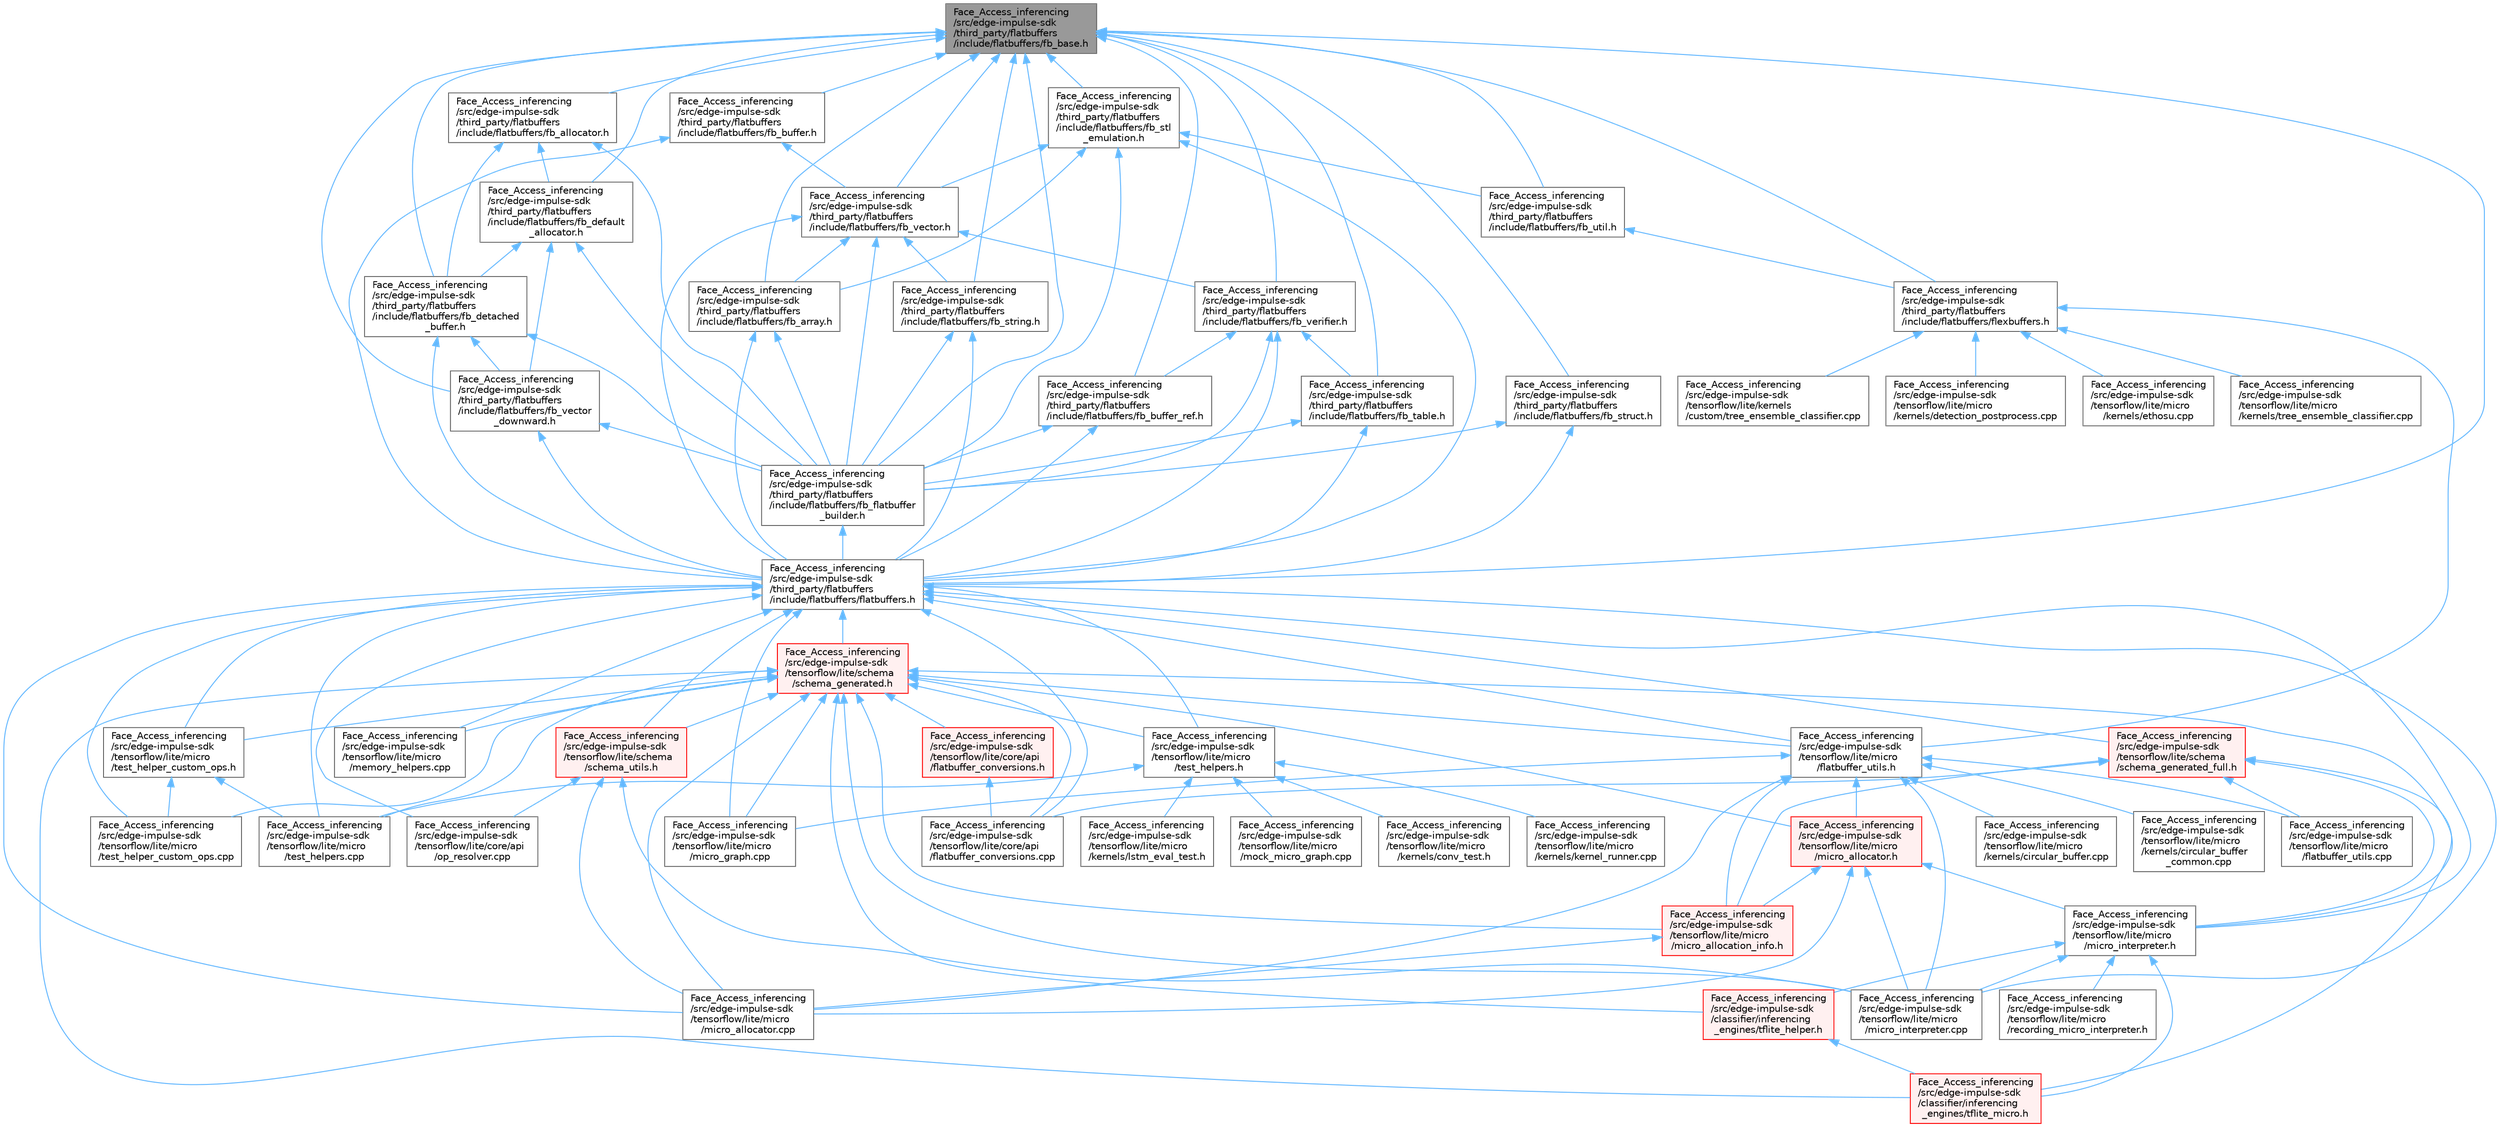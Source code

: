 digraph "Face_Access_inferencing/src/edge-impulse-sdk/third_party/flatbuffers/include/flatbuffers/fb_base.h"
{
 // LATEX_PDF_SIZE
  bgcolor="transparent";
  edge [fontname=Helvetica,fontsize=10,labelfontname=Helvetica,labelfontsize=10];
  node [fontname=Helvetica,fontsize=10,shape=box,height=0.2,width=0.4];
  Node1 [id="Node000001",label="Face_Access_inferencing\l/src/edge-impulse-sdk\l/third_party/flatbuffers\l/include/flatbuffers/fb_base.h",height=0.2,width=0.4,color="gray40", fillcolor="grey60", style="filled", fontcolor="black",tooltip=" "];
  Node1 -> Node2 [id="edge1_Node000001_Node000002",dir="back",color="steelblue1",style="solid",tooltip=" "];
  Node2 [id="Node000002",label="Face_Access_inferencing\l/src/edge-impulse-sdk\l/third_party/flatbuffers\l/include/flatbuffers/fb_allocator.h",height=0.2,width=0.4,color="grey40", fillcolor="white", style="filled",URL="$fb__allocator_8h.html",tooltip=" "];
  Node2 -> Node3 [id="edge2_Node000002_Node000003",dir="back",color="steelblue1",style="solid",tooltip=" "];
  Node3 [id="Node000003",label="Face_Access_inferencing\l/src/edge-impulse-sdk\l/third_party/flatbuffers\l/include/flatbuffers/fb_default\l_allocator.h",height=0.2,width=0.4,color="grey40", fillcolor="white", style="filled",URL="$fb__default__allocator_8h.html",tooltip=" "];
  Node3 -> Node4 [id="edge3_Node000003_Node000004",dir="back",color="steelblue1",style="solid",tooltip=" "];
  Node4 [id="Node000004",label="Face_Access_inferencing\l/src/edge-impulse-sdk\l/third_party/flatbuffers\l/include/flatbuffers/fb_detached\l_buffer.h",height=0.2,width=0.4,color="grey40", fillcolor="white", style="filled",URL="$fb__detached__buffer_8h.html",tooltip=" "];
  Node4 -> Node5 [id="edge4_Node000004_Node000005",dir="back",color="steelblue1",style="solid",tooltip=" "];
  Node5 [id="Node000005",label="Face_Access_inferencing\l/src/edge-impulse-sdk\l/third_party/flatbuffers\l/include/flatbuffers/fb_flatbuffer\l_builder.h",height=0.2,width=0.4,color="grey40", fillcolor="white", style="filled",URL="$fb__flatbuffer__builder_8h.html",tooltip=" "];
  Node5 -> Node6 [id="edge5_Node000005_Node000006",dir="back",color="steelblue1",style="solid",tooltip=" "];
  Node6 [id="Node000006",label="Face_Access_inferencing\l/src/edge-impulse-sdk\l/third_party/flatbuffers\l/include/flatbuffers/flatbuffers.h",height=0.2,width=0.4,color="grey40", fillcolor="white", style="filled",URL="$_face___access__inferencing_2src_2edge-impulse-sdk_2third__party_2flatbuffers_2include_2flatbuffers_2flatbuffers_8h.html",tooltip=" "];
  Node6 -> Node7 [id="edge6_Node000006_Node000007",dir="back",color="steelblue1",style="solid",tooltip=" "];
  Node7 [id="Node000007",label="Face_Access_inferencing\l/src/edge-impulse-sdk\l/tensorflow/lite/core/api\l/flatbuffer_conversions.cpp",height=0.2,width=0.4,color="grey40", fillcolor="white", style="filled",URL="$_face___access__inferencing_2src_2edge-impulse-sdk_2tensorflow_2lite_2core_2api_2flatbuffer__conversions_8cpp.html",tooltip=" "];
  Node6 -> Node8 [id="edge7_Node000006_Node000008",dir="back",color="steelblue1",style="solid",tooltip=" "];
  Node8 [id="Node000008",label="Face_Access_inferencing\l/src/edge-impulse-sdk\l/tensorflow/lite/core/api\l/op_resolver.cpp",height=0.2,width=0.4,color="grey40", fillcolor="white", style="filled",URL="$_face___access__inferencing_2src_2edge-impulse-sdk_2tensorflow_2lite_2core_2api_2op__resolver_8cpp.html",tooltip=" "];
  Node6 -> Node9 [id="edge8_Node000006_Node000009",dir="back",color="steelblue1",style="solid",tooltip=" "];
  Node9 [id="Node000009",label="Face_Access_inferencing\l/src/edge-impulse-sdk\l/tensorflow/lite/micro\l/flatbuffer_utils.h",height=0.2,width=0.4,color="grey40", fillcolor="white", style="filled",URL="$_face___access__inferencing_2src_2edge-impulse-sdk_2tensorflow_2lite_2micro_2flatbuffer__utils_8h.html",tooltip=" "];
  Node9 -> Node10 [id="edge9_Node000009_Node000010",dir="back",color="steelblue1",style="solid",tooltip=" "];
  Node10 [id="Node000010",label="Face_Access_inferencing\l/src/edge-impulse-sdk\l/tensorflow/lite/micro\l/flatbuffer_utils.cpp",height=0.2,width=0.4,color="grey40", fillcolor="white", style="filled",URL="$_face___access__inferencing_2src_2edge-impulse-sdk_2tensorflow_2lite_2micro_2flatbuffer__utils_8cpp.html",tooltip=" "];
  Node9 -> Node11 [id="edge10_Node000009_Node000011",dir="back",color="steelblue1",style="solid",tooltip=" "];
  Node11 [id="Node000011",label="Face_Access_inferencing\l/src/edge-impulse-sdk\l/tensorflow/lite/micro\l/kernels/circular_buffer.cpp",height=0.2,width=0.4,color="grey40", fillcolor="white", style="filled",URL="$_face___access__inferencing_2src_2edge-impulse-sdk_2tensorflow_2lite_2micro_2kernels_2circular__buffer_8cpp.html",tooltip=" "];
  Node9 -> Node12 [id="edge11_Node000009_Node000012",dir="back",color="steelblue1",style="solid",tooltip=" "];
  Node12 [id="Node000012",label="Face_Access_inferencing\l/src/edge-impulse-sdk\l/tensorflow/lite/micro\l/kernels/circular_buffer\l_common.cpp",height=0.2,width=0.4,color="grey40", fillcolor="white", style="filled",URL="$_face___access__inferencing_2src_2edge-impulse-sdk_2tensorflow_2lite_2micro_2kernels_2circular__buffer__common_8cpp.html",tooltip=" "];
  Node9 -> Node13 [id="edge12_Node000009_Node000013",dir="back",color="steelblue1",style="solid",tooltip=" "];
  Node13 [id="Node000013",label="Face_Access_inferencing\l/src/edge-impulse-sdk\l/tensorflow/lite/micro\l/micro_allocation_info.h",height=0.2,width=0.4,color="red", fillcolor="#FFF0F0", style="filled",URL="$_face___access__inferencing_2src_2edge-impulse-sdk_2tensorflow_2lite_2micro_2micro__allocation__info_8h.html",tooltip=" "];
  Node13 -> Node15 [id="edge13_Node000013_Node000015",dir="back",color="steelblue1",style="solid",tooltip=" "];
  Node15 [id="Node000015",label="Face_Access_inferencing\l/src/edge-impulse-sdk\l/tensorflow/lite/micro\l/micro_allocator.cpp",height=0.2,width=0.4,color="grey40", fillcolor="white", style="filled",URL="$_face___access__inferencing_2src_2edge-impulse-sdk_2tensorflow_2lite_2micro_2micro__allocator_8cpp.html",tooltip=" "];
  Node9 -> Node15 [id="edge14_Node000009_Node000015",dir="back",color="steelblue1",style="solid",tooltip=" "];
  Node9 -> Node16 [id="edge15_Node000009_Node000016",dir="back",color="steelblue1",style="solid",tooltip=" "];
  Node16 [id="Node000016",label="Face_Access_inferencing\l/src/edge-impulse-sdk\l/tensorflow/lite/micro\l/micro_allocator.h",height=0.2,width=0.4,color="red", fillcolor="#FFF0F0", style="filled",URL="$_face___access__inferencing_2src_2edge-impulse-sdk_2tensorflow_2lite_2micro_2micro__allocator_8h.html",tooltip=" "];
  Node16 -> Node13 [id="edge16_Node000016_Node000013",dir="back",color="steelblue1",style="solid",tooltip=" "];
  Node16 -> Node15 [id="edge17_Node000016_Node000015",dir="back",color="steelblue1",style="solid",tooltip=" "];
  Node16 -> Node178 [id="edge18_Node000016_Node000178",dir="back",color="steelblue1",style="solid",tooltip=" "];
  Node178 [id="Node000178",label="Face_Access_inferencing\l/src/edge-impulse-sdk\l/tensorflow/lite/micro\l/micro_interpreter.cpp",height=0.2,width=0.4,color="grey40", fillcolor="white", style="filled",URL="$_face___access__inferencing_2src_2edge-impulse-sdk_2tensorflow_2lite_2micro_2micro__interpreter_8cpp.html",tooltip=" "];
  Node16 -> Node177 [id="edge19_Node000016_Node000177",dir="back",color="steelblue1",style="solid",tooltip=" "];
  Node177 [id="Node000177",label="Face_Access_inferencing\l/src/edge-impulse-sdk\l/tensorflow/lite/micro\l/micro_interpreter.h",height=0.2,width=0.4,color="grey40", fillcolor="white", style="filled",URL="$_face___access__inferencing_2src_2edge-impulse-sdk_2tensorflow_2lite_2micro_2micro__interpreter_8h.html",tooltip=" "];
  Node177 -> Node95 [id="edge20_Node000177_Node000095",dir="back",color="steelblue1",style="solid",tooltip=" "];
  Node95 [id="Node000095",label="Face_Access_inferencing\l/src/edge-impulse-sdk\l/classifier/inferencing\l_engines/tflite_helper.h",height=0.2,width=0.4,color="red", fillcolor="#FFF0F0", style="filled",URL="$tflite__helper_8h.html",tooltip=" "];
  Node95 -> Node98 [id="edge21_Node000095_Node000098",dir="back",color="steelblue1",style="solid",tooltip=" "];
  Node98 [id="Node000098",label="Face_Access_inferencing\l/src/edge-impulse-sdk\l/classifier/inferencing\l_engines/tflite_micro.h",height=0.2,width=0.4,color="red", fillcolor="#FFF0F0", style="filled",URL="$tflite__micro_8h.html",tooltip=" "];
  Node177 -> Node98 [id="edge22_Node000177_Node000098",dir="back",color="steelblue1",style="solid",tooltip=" "];
  Node177 -> Node178 [id="edge23_Node000177_Node000178",dir="back",color="steelblue1",style="solid",tooltip=" "];
  Node177 -> Node179 [id="edge24_Node000177_Node000179",dir="back",color="steelblue1",style="solid",tooltip=" "];
  Node179 [id="Node000179",label="Face_Access_inferencing\l/src/edge-impulse-sdk\l/tensorflow/lite/micro\l/recording_micro_interpreter.h",height=0.2,width=0.4,color="grey40", fillcolor="white", style="filled",URL="$_face___access__inferencing_2src_2edge-impulse-sdk_2tensorflow_2lite_2micro_2recording__micro__interpreter_8h.html",tooltip=" "];
  Node9 -> Node181 [id="edge25_Node000009_Node000181",dir="back",color="steelblue1",style="solid",tooltip=" "];
  Node181 [id="Node000181",label="Face_Access_inferencing\l/src/edge-impulse-sdk\l/tensorflow/lite/micro\l/micro_graph.cpp",height=0.2,width=0.4,color="grey40", fillcolor="white", style="filled",URL="$_face___access__inferencing_2src_2edge-impulse-sdk_2tensorflow_2lite_2micro_2micro__graph_8cpp.html",tooltip=" "];
  Node9 -> Node178 [id="edge26_Node000009_Node000178",dir="back",color="steelblue1",style="solid",tooltip=" "];
  Node6 -> Node187 [id="edge27_Node000006_Node000187",dir="back",color="steelblue1",style="solid",tooltip=" "];
  Node187 [id="Node000187",label="Face_Access_inferencing\l/src/edge-impulse-sdk\l/tensorflow/lite/micro\l/memory_helpers.cpp",height=0.2,width=0.4,color="grey40", fillcolor="white", style="filled",URL="$_face___access__inferencing_2src_2edge-impulse-sdk_2tensorflow_2lite_2micro_2memory__helpers_8cpp.html",tooltip=" "];
  Node6 -> Node15 [id="edge28_Node000006_Node000015",dir="back",color="steelblue1",style="solid",tooltip=" "];
  Node6 -> Node181 [id="edge29_Node000006_Node000181",dir="back",color="steelblue1",style="solid",tooltip=" "];
  Node6 -> Node178 [id="edge30_Node000006_Node000178",dir="back",color="steelblue1",style="solid",tooltip=" "];
  Node6 -> Node177 [id="edge31_Node000006_Node000177",dir="back",color="steelblue1",style="solid",tooltip=" "];
  Node6 -> Node132 [id="edge32_Node000006_Node000132",dir="back",color="steelblue1",style="solid",tooltip=" "];
  Node132 [id="Node000132",label="Face_Access_inferencing\l/src/edge-impulse-sdk\l/tensorflow/lite/micro\l/test_helper_custom_ops.cpp",height=0.2,width=0.4,color="grey40", fillcolor="white", style="filled",URL="$_face___access__inferencing_2src_2edge-impulse-sdk_2tensorflow_2lite_2micro_2test__helper__custom__ops_8cpp.html",tooltip=" "];
  Node6 -> Node133 [id="edge33_Node000006_Node000133",dir="back",color="steelblue1",style="solid",tooltip=" "];
  Node133 [id="Node000133",label="Face_Access_inferencing\l/src/edge-impulse-sdk\l/tensorflow/lite/micro\l/test_helper_custom_ops.h",height=0.2,width=0.4,color="grey40", fillcolor="white", style="filled",URL="$_face___access__inferencing_2src_2edge-impulse-sdk_2tensorflow_2lite_2micro_2test__helper__custom__ops_8h.html",tooltip=" "];
  Node133 -> Node132 [id="edge34_Node000133_Node000132",dir="back",color="steelblue1",style="solid",tooltip=" "];
  Node133 -> Node134 [id="edge35_Node000133_Node000134",dir="back",color="steelblue1",style="solid",tooltip=" "];
  Node134 [id="Node000134",label="Face_Access_inferencing\l/src/edge-impulse-sdk\l/tensorflow/lite/micro\l/test_helpers.cpp",height=0.2,width=0.4,color="grey40", fillcolor="white", style="filled",URL="$_face___access__inferencing_2src_2edge-impulse-sdk_2tensorflow_2lite_2micro_2test__helpers_8cpp.html",tooltip=" "];
  Node6 -> Node134 [id="edge36_Node000006_Node000134",dir="back",color="steelblue1",style="solid",tooltip=" "];
  Node6 -> Node135 [id="edge37_Node000006_Node000135",dir="back",color="steelblue1",style="solid",tooltip=" "];
  Node135 [id="Node000135",label="Face_Access_inferencing\l/src/edge-impulse-sdk\l/tensorflow/lite/micro\l/test_helpers.h",height=0.2,width=0.4,color="grey40", fillcolor="white", style="filled",URL="$_face___access__inferencing_2src_2edge-impulse-sdk_2tensorflow_2lite_2micro_2test__helpers_8h.html",tooltip=" "];
  Node135 -> Node21 [id="edge38_Node000135_Node000021",dir="back",color="steelblue1",style="solid",tooltip=" "];
  Node21 [id="Node000021",label="Face_Access_inferencing\l/src/edge-impulse-sdk\l/tensorflow/lite/micro\l/kernels/conv_test.h",height=0.2,width=0.4,color="grey40", fillcolor="white", style="filled",URL="$_face___access__inferencing_2src_2edge-impulse-sdk_2tensorflow_2lite_2micro_2kernels_2conv__test_8h.html",tooltip=" "];
  Node135 -> Node22 [id="edge39_Node000135_Node000022",dir="back",color="steelblue1",style="solid",tooltip=" "];
  Node22 [id="Node000022",label="Face_Access_inferencing\l/src/edge-impulse-sdk\l/tensorflow/lite/micro\l/kernels/kernel_runner.cpp",height=0.2,width=0.4,color="grey40", fillcolor="white", style="filled",URL="$_face___access__inferencing_2src_2edge-impulse-sdk_2tensorflow_2lite_2micro_2kernels_2kernel__runner_8cpp.html",tooltip=" "];
  Node135 -> Node81 [id="edge40_Node000135_Node000081",dir="back",color="steelblue1",style="solid",tooltip=" "];
  Node81 [id="Node000081",label="Face_Access_inferencing\l/src/edge-impulse-sdk\l/tensorflow/lite/micro\l/kernels/lstm_eval_test.h",height=0.2,width=0.4,color="grey40", fillcolor="white", style="filled",URL="$_face___access__inferencing_2src_2edge-impulse-sdk_2tensorflow_2lite_2micro_2kernels_2lstm__eval__test_8h.html",tooltip=" "];
  Node135 -> Node136 [id="edge41_Node000135_Node000136",dir="back",color="steelblue1",style="solid",tooltip=" "];
  Node136 [id="Node000136",label="Face_Access_inferencing\l/src/edge-impulse-sdk\l/tensorflow/lite/micro\l/mock_micro_graph.cpp",height=0.2,width=0.4,color="grey40", fillcolor="white", style="filled",URL="$_face___access__inferencing_2src_2edge-impulse-sdk_2tensorflow_2lite_2micro_2mock__micro__graph_8cpp.html",tooltip=" "];
  Node135 -> Node134 [id="edge42_Node000135_Node000134",dir="back",color="steelblue1",style="solid",tooltip=" "];
  Node6 -> Node188 [id="edge43_Node000006_Node000188",dir="back",color="steelblue1",style="solid",tooltip=" "];
  Node188 [id="Node000188",label="Face_Access_inferencing\l/src/edge-impulse-sdk\l/tensorflow/lite/schema\l/schema_generated.h",height=0.2,width=0.4,color="red", fillcolor="#FFF0F0", style="filled",URL="$_face___access__inferencing_2src_2edge-impulse-sdk_2tensorflow_2lite_2schema_2schema__generated_8h.html",tooltip=" "];
  Node188 -> Node95 [id="edge44_Node000188_Node000095",dir="back",color="steelblue1",style="solid",tooltip=" "];
  Node188 -> Node98 [id="edge45_Node000188_Node000098",dir="back",color="steelblue1",style="solid",tooltip=" "];
  Node188 -> Node7 [id="edge46_Node000188_Node000007",dir="back",color="steelblue1",style="solid",tooltip=" "];
  Node188 -> Node189 [id="edge47_Node000188_Node000189",dir="back",color="steelblue1",style="solid",tooltip=" "];
  Node189 [id="Node000189",label="Face_Access_inferencing\l/src/edge-impulse-sdk\l/tensorflow/lite/core/api\l/flatbuffer_conversions.h",height=0.2,width=0.4,color="red", fillcolor="#FFF0F0", style="filled",URL="$_face___access__inferencing_2src_2edge-impulse-sdk_2tensorflow_2lite_2core_2api_2flatbuffer__conversions_8h.html",tooltip=" "];
  Node189 -> Node7 [id="edge48_Node000189_Node000007",dir="back",color="steelblue1",style="solid",tooltip=" "];
  Node188 -> Node9 [id="edge49_Node000188_Node000009",dir="back",color="steelblue1",style="solid",tooltip=" "];
  Node188 -> Node187 [id="edge50_Node000188_Node000187",dir="back",color="steelblue1",style="solid",tooltip=" "];
  Node188 -> Node13 [id="edge51_Node000188_Node000013",dir="back",color="steelblue1",style="solid",tooltip=" "];
  Node188 -> Node15 [id="edge52_Node000188_Node000015",dir="back",color="steelblue1",style="solid",tooltip=" "];
  Node188 -> Node16 [id="edge53_Node000188_Node000016",dir="back",color="steelblue1",style="solid",tooltip=" "];
  Node188 -> Node181 [id="edge54_Node000188_Node000181",dir="back",color="steelblue1",style="solid",tooltip=" "];
  Node188 -> Node178 [id="edge55_Node000188_Node000178",dir="back",color="steelblue1",style="solid",tooltip=" "];
  Node188 -> Node177 [id="edge56_Node000188_Node000177",dir="back",color="steelblue1",style="solid",tooltip=" "];
  Node188 -> Node132 [id="edge57_Node000188_Node000132",dir="back",color="steelblue1",style="solid",tooltip=" "];
  Node188 -> Node133 [id="edge58_Node000188_Node000133",dir="back",color="steelblue1",style="solid",tooltip=" "];
  Node188 -> Node134 [id="edge59_Node000188_Node000134",dir="back",color="steelblue1",style="solid",tooltip=" "];
  Node188 -> Node135 [id="edge60_Node000188_Node000135",dir="back",color="steelblue1",style="solid",tooltip=" "];
  Node188 -> Node201 [id="edge61_Node000188_Node000201",dir="back",color="steelblue1",style="solid",tooltip=" "];
  Node201 [id="Node000201",label="Face_Access_inferencing\l/src/edge-impulse-sdk\l/tensorflow/lite/schema\l/schema_utils.h",height=0.2,width=0.4,color="red", fillcolor="#FFF0F0", style="filled",URL="$_face___access__inferencing_2src_2edge-impulse-sdk_2tensorflow_2lite_2schema_2schema__utils_8h.html",tooltip=" "];
  Node201 -> Node8 [id="edge62_Node000201_Node000008",dir="back",color="steelblue1",style="solid",tooltip=" "];
  Node201 -> Node15 [id="edge63_Node000201_Node000015",dir="back",color="steelblue1",style="solid",tooltip=" "];
  Node201 -> Node178 [id="edge64_Node000201_Node000178",dir="back",color="steelblue1",style="solid",tooltip=" "];
  Node6 -> Node203 [id="edge65_Node000006_Node000203",dir="back",color="steelblue1",style="solid",tooltip=" "];
  Node203 [id="Node000203",label="Face_Access_inferencing\l/src/edge-impulse-sdk\l/tensorflow/lite/schema\l/schema_generated_full.h",height=0.2,width=0.4,color="red", fillcolor="#FFF0F0", style="filled",URL="$schema__generated__full_8h.html",tooltip=" "];
  Node203 -> Node98 [id="edge66_Node000203_Node000098",dir="back",color="steelblue1",style="solid",tooltip=" "];
  Node203 -> Node7 [id="edge67_Node000203_Node000007",dir="back",color="steelblue1",style="solid",tooltip=" "];
  Node203 -> Node10 [id="edge68_Node000203_Node000010",dir="back",color="steelblue1",style="solid",tooltip=" "];
  Node203 -> Node13 [id="edge69_Node000203_Node000013",dir="back",color="steelblue1",style="solid",tooltip=" "];
  Node203 -> Node177 [id="edge70_Node000203_Node000177",dir="back",color="steelblue1",style="solid",tooltip=" "];
  Node6 -> Node201 [id="edge71_Node000006_Node000201",dir="back",color="steelblue1",style="solid",tooltip=" "];
  Node4 -> Node204 [id="edge72_Node000004_Node000204",dir="back",color="steelblue1",style="solid",tooltip=" "];
  Node204 [id="Node000204",label="Face_Access_inferencing\l/src/edge-impulse-sdk\l/third_party/flatbuffers\l/include/flatbuffers/fb_vector\l_downward.h",height=0.2,width=0.4,color="grey40", fillcolor="white", style="filled",URL="$fb__vector__downward_8h.html",tooltip=" "];
  Node204 -> Node5 [id="edge73_Node000204_Node000005",dir="back",color="steelblue1",style="solid",tooltip=" "];
  Node204 -> Node6 [id="edge74_Node000204_Node000006",dir="back",color="steelblue1",style="solid",tooltip=" "];
  Node4 -> Node6 [id="edge75_Node000004_Node000006",dir="back",color="steelblue1",style="solid",tooltip=" "];
  Node3 -> Node5 [id="edge76_Node000003_Node000005",dir="back",color="steelblue1",style="solid",tooltip=" "];
  Node3 -> Node204 [id="edge77_Node000003_Node000204",dir="back",color="steelblue1",style="solid",tooltip=" "];
  Node2 -> Node4 [id="edge78_Node000002_Node000004",dir="back",color="steelblue1",style="solid",tooltip=" "];
  Node2 -> Node5 [id="edge79_Node000002_Node000005",dir="back",color="steelblue1",style="solid",tooltip=" "];
  Node1 -> Node205 [id="edge80_Node000001_Node000205",dir="back",color="steelblue1",style="solid",tooltip=" "];
  Node205 [id="Node000205",label="Face_Access_inferencing\l/src/edge-impulse-sdk\l/third_party/flatbuffers\l/include/flatbuffers/fb_array.h",height=0.2,width=0.4,color="grey40", fillcolor="white", style="filled",URL="$fb__array_8h.html",tooltip=" "];
  Node205 -> Node5 [id="edge81_Node000205_Node000005",dir="back",color="steelblue1",style="solid",tooltip=" "];
  Node205 -> Node6 [id="edge82_Node000205_Node000006",dir="back",color="steelblue1",style="solid",tooltip=" "];
  Node1 -> Node206 [id="edge83_Node000001_Node000206",dir="back",color="steelblue1",style="solid",tooltip=" "];
  Node206 [id="Node000206",label="Face_Access_inferencing\l/src/edge-impulse-sdk\l/third_party/flatbuffers\l/include/flatbuffers/fb_buffer.h",height=0.2,width=0.4,color="grey40", fillcolor="white", style="filled",URL="$fb__buffer_8h.html",tooltip=" "];
  Node206 -> Node207 [id="edge84_Node000206_Node000207",dir="back",color="steelblue1",style="solid",tooltip=" "];
  Node207 [id="Node000207",label="Face_Access_inferencing\l/src/edge-impulse-sdk\l/third_party/flatbuffers\l/include/flatbuffers/fb_vector.h",height=0.2,width=0.4,color="grey40", fillcolor="white", style="filled",URL="$fb__vector_8h.html",tooltip=" "];
  Node207 -> Node205 [id="edge85_Node000207_Node000205",dir="back",color="steelblue1",style="solid",tooltip=" "];
  Node207 -> Node5 [id="edge86_Node000207_Node000005",dir="back",color="steelblue1",style="solid",tooltip=" "];
  Node207 -> Node208 [id="edge87_Node000207_Node000208",dir="back",color="steelblue1",style="solid",tooltip=" "];
  Node208 [id="Node000208",label="Face_Access_inferencing\l/src/edge-impulse-sdk\l/third_party/flatbuffers\l/include/flatbuffers/fb_string.h",height=0.2,width=0.4,color="grey40", fillcolor="white", style="filled",URL="$fb__string_8h.html",tooltip=" "];
  Node208 -> Node5 [id="edge88_Node000208_Node000005",dir="back",color="steelblue1",style="solid",tooltip=" "];
  Node208 -> Node6 [id="edge89_Node000208_Node000006",dir="back",color="steelblue1",style="solid",tooltip=" "];
  Node207 -> Node209 [id="edge90_Node000207_Node000209",dir="back",color="steelblue1",style="solid",tooltip=" "];
  Node209 [id="Node000209",label="Face_Access_inferencing\l/src/edge-impulse-sdk\l/third_party/flatbuffers\l/include/flatbuffers/fb_verifier.h",height=0.2,width=0.4,color="grey40", fillcolor="white", style="filled",URL="$fb__verifier_8h.html",tooltip=" "];
  Node209 -> Node210 [id="edge91_Node000209_Node000210",dir="back",color="steelblue1",style="solid",tooltip=" "];
  Node210 [id="Node000210",label="Face_Access_inferencing\l/src/edge-impulse-sdk\l/third_party/flatbuffers\l/include/flatbuffers/fb_buffer_ref.h",height=0.2,width=0.4,color="grey40", fillcolor="white", style="filled",URL="$fb__buffer__ref_8h.html",tooltip=" "];
  Node210 -> Node5 [id="edge92_Node000210_Node000005",dir="back",color="steelblue1",style="solid",tooltip=" "];
  Node210 -> Node6 [id="edge93_Node000210_Node000006",dir="back",color="steelblue1",style="solid",tooltip=" "];
  Node209 -> Node5 [id="edge94_Node000209_Node000005",dir="back",color="steelblue1",style="solid",tooltip=" "];
  Node209 -> Node211 [id="edge95_Node000209_Node000211",dir="back",color="steelblue1",style="solid",tooltip=" "];
  Node211 [id="Node000211",label="Face_Access_inferencing\l/src/edge-impulse-sdk\l/third_party/flatbuffers\l/include/flatbuffers/fb_table.h",height=0.2,width=0.4,color="grey40", fillcolor="white", style="filled",URL="$fb__table_8h.html",tooltip=" "];
  Node211 -> Node5 [id="edge96_Node000211_Node000005",dir="back",color="steelblue1",style="solid",tooltip=" "];
  Node211 -> Node6 [id="edge97_Node000211_Node000006",dir="back",color="steelblue1",style="solid",tooltip=" "];
  Node209 -> Node6 [id="edge98_Node000209_Node000006",dir="back",color="steelblue1",style="solid",tooltip=" "];
  Node207 -> Node6 [id="edge99_Node000207_Node000006",dir="back",color="steelblue1",style="solid",tooltip=" "];
  Node206 -> Node6 [id="edge100_Node000206_Node000006",dir="back",color="steelblue1",style="solid",tooltip=" "];
  Node1 -> Node210 [id="edge101_Node000001_Node000210",dir="back",color="steelblue1",style="solid",tooltip=" "];
  Node1 -> Node3 [id="edge102_Node000001_Node000003",dir="back",color="steelblue1",style="solid",tooltip=" "];
  Node1 -> Node4 [id="edge103_Node000001_Node000004",dir="back",color="steelblue1",style="solid",tooltip=" "];
  Node1 -> Node5 [id="edge104_Node000001_Node000005",dir="back",color="steelblue1",style="solid",tooltip=" "];
  Node1 -> Node212 [id="edge105_Node000001_Node000212",dir="back",color="steelblue1",style="solid",tooltip=" "];
  Node212 [id="Node000212",label="Face_Access_inferencing\l/src/edge-impulse-sdk\l/third_party/flatbuffers\l/include/flatbuffers/fb_stl\l_emulation.h",height=0.2,width=0.4,color="grey40", fillcolor="white", style="filled",URL="$fb__stl__emulation_8h.html",tooltip=" "];
  Node212 -> Node205 [id="edge106_Node000212_Node000205",dir="back",color="steelblue1",style="solid",tooltip=" "];
  Node212 -> Node5 [id="edge107_Node000212_Node000005",dir="back",color="steelblue1",style="solid",tooltip=" "];
  Node212 -> Node213 [id="edge108_Node000212_Node000213",dir="back",color="steelblue1",style="solid",tooltip=" "];
  Node213 [id="Node000213",label="Face_Access_inferencing\l/src/edge-impulse-sdk\l/third_party/flatbuffers\l/include/flatbuffers/fb_util.h",height=0.2,width=0.4,color="grey40", fillcolor="white", style="filled",URL="$fb__util_8h.html",tooltip=" "];
  Node213 -> Node214 [id="edge109_Node000213_Node000214",dir="back",color="steelblue1",style="solid",tooltip=" "];
  Node214 [id="Node000214",label="Face_Access_inferencing\l/src/edge-impulse-sdk\l/third_party/flatbuffers\l/include/flatbuffers/flexbuffers.h",height=0.2,width=0.4,color="grey40", fillcolor="white", style="filled",URL="$_face___access__inferencing_2src_2edge-impulse-sdk_2third__party_2flatbuffers_2include_2flatbuffers_2flexbuffers_8h.html",tooltip=" "];
  Node214 -> Node215 [id="edge110_Node000214_Node000215",dir="back",color="steelblue1",style="solid",tooltip=" "];
  Node215 [id="Node000215",label="Face_Access_inferencing\l/src/edge-impulse-sdk\l/tensorflow/lite/kernels\l/custom/tree_ensemble_classifier.cpp",height=0.2,width=0.4,color="grey40", fillcolor="white", style="filled",URL="$kernels_2custom_2tree__ensemble__classifier_8cpp.html",tooltip=" "];
  Node214 -> Node9 [id="edge111_Node000214_Node000009",dir="back",color="steelblue1",style="solid",tooltip=" "];
  Node214 -> Node53 [id="edge112_Node000214_Node000053",dir="back",color="steelblue1",style="solid",tooltip=" "];
  Node53 [id="Node000053",label="Face_Access_inferencing\l/src/edge-impulse-sdk\l/tensorflow/lite/micro\l/kernels/detection_postprocess.cpp",height=0.2,width=0.4,color="grey40", fillcolor="white", style="filled",URL="$_face___access__inferencing_2src_2edge-impulse-sdk_2tensorflow_2lite_2micro_2kernels_2detection__postprocess_8cpp.html",tooltip=" "];
  Node214 -> Node26 [id="edge113_Node000214_Node000026",dir="back",color="steelblue1",style="solid",tooltip=" "];
  Node26 [id="Node000026",label="Face_Access_inferencing\l/src/edge-impulse-sdk\l/tensorflow/lite/micro\l/kernels/ethosu.cpp",height=0.2,width=0.4,color="grey40", fillcolor="white", style="filled",URL="$_face___access__inferencing_2src_2edge-impulse-sdk_2tensorflow_2lite_2micro_2kernels_2ethosu_8cpp.html",tooltip=" "];
  Node214 -> Node170 [id="edge114_Node000214_Node000170",dir="back",color="steelblue1",style="solid",tooltip=" "];
  Node170 [id="Node000170",label="Face_Access_inferencing\l/src/edge-impulse-sdk\l/tensorflow/lite/micro\l/kernels/tree_ensemble_classifier.cpp",height=0.2,width=0.4,color="grey40", fillcolor="white", style="filled",URL="$micro_2kernels_2tree__ensemble__classifier_8cpp.html",tooltip=" "];
  Node212 -> Node207 [id="edge115_Node000212_Node000207",dir="back",color="steelblue1",style="solid",tooltip=" "];
  Node212 -> Node6 [id="edge116_Node000212_Node000006",dir="back",color="steelblue1",style="solid",tooltip=" "];
  Node1 -> Node208 [id="edge117_Node000001_Node000208",dir="back",color="steelblue1",style="solid",tooltip=" "];
  Node1 -> Node216 [id="edge118_Node000001_Node000216",dir="back",color="steelblue1",style="solid",tooltip=" "];
  Node216 [id="Node000216",label="Face_Access_inferencing\l/src/edge-impulse-sdk\l/third_party/flatbuffers\l/include/flatbuffers/fb_struct.h",height=0.2,width=0.4,color="grey40", fillcolor="white", style="filled",URL="$fb__struct_8h.html",tooltip=" "];
  Node216 -> Node5 [id="edge119_Node000216_Node000005",dir="back",color="steelblue1",style="solid",tooltip=" "];
  Node216 -> Node6 [id="edge120_Node000216_Node000006",dir="back",color="steelblue1",style="solid",tooltip=" "];
  Node1 -> Node211 [id="edge121_Node000001_Node000211",dir="back",color="steelblue1",style="solid",tooltip=" "];
  Node1 -> Node213 [id="edge122_Node000001_Node000213",dir="back",color="steelblue1",style="solid",tooltip=" "];
  Node1 -> Node207 [id="edge123_Node000001_Node000207",dir="back",color="steelblue1",style="solid",tooltip=" "];
  Node1 -> Node204 [id="edge124_Node000001_Node000204",dir="back",color="steelblue1",style="solid",tooltip=" "];
  Node1 -> Node209 [id="edge125_Node000001_Node000209",dir="back",color="steelblue1",style="solid",tooltip=" "];
  Node1 -> Node6 [id="edge126_Node000001_Node000006",dir="back",color="steelblue1",style="solid",tooltip=" "];
  Node1 -> Node214 [id="edge127_Node000001_Node000214",dir="back",color="steelblue1",style="solid",tooltip=" "];
}
